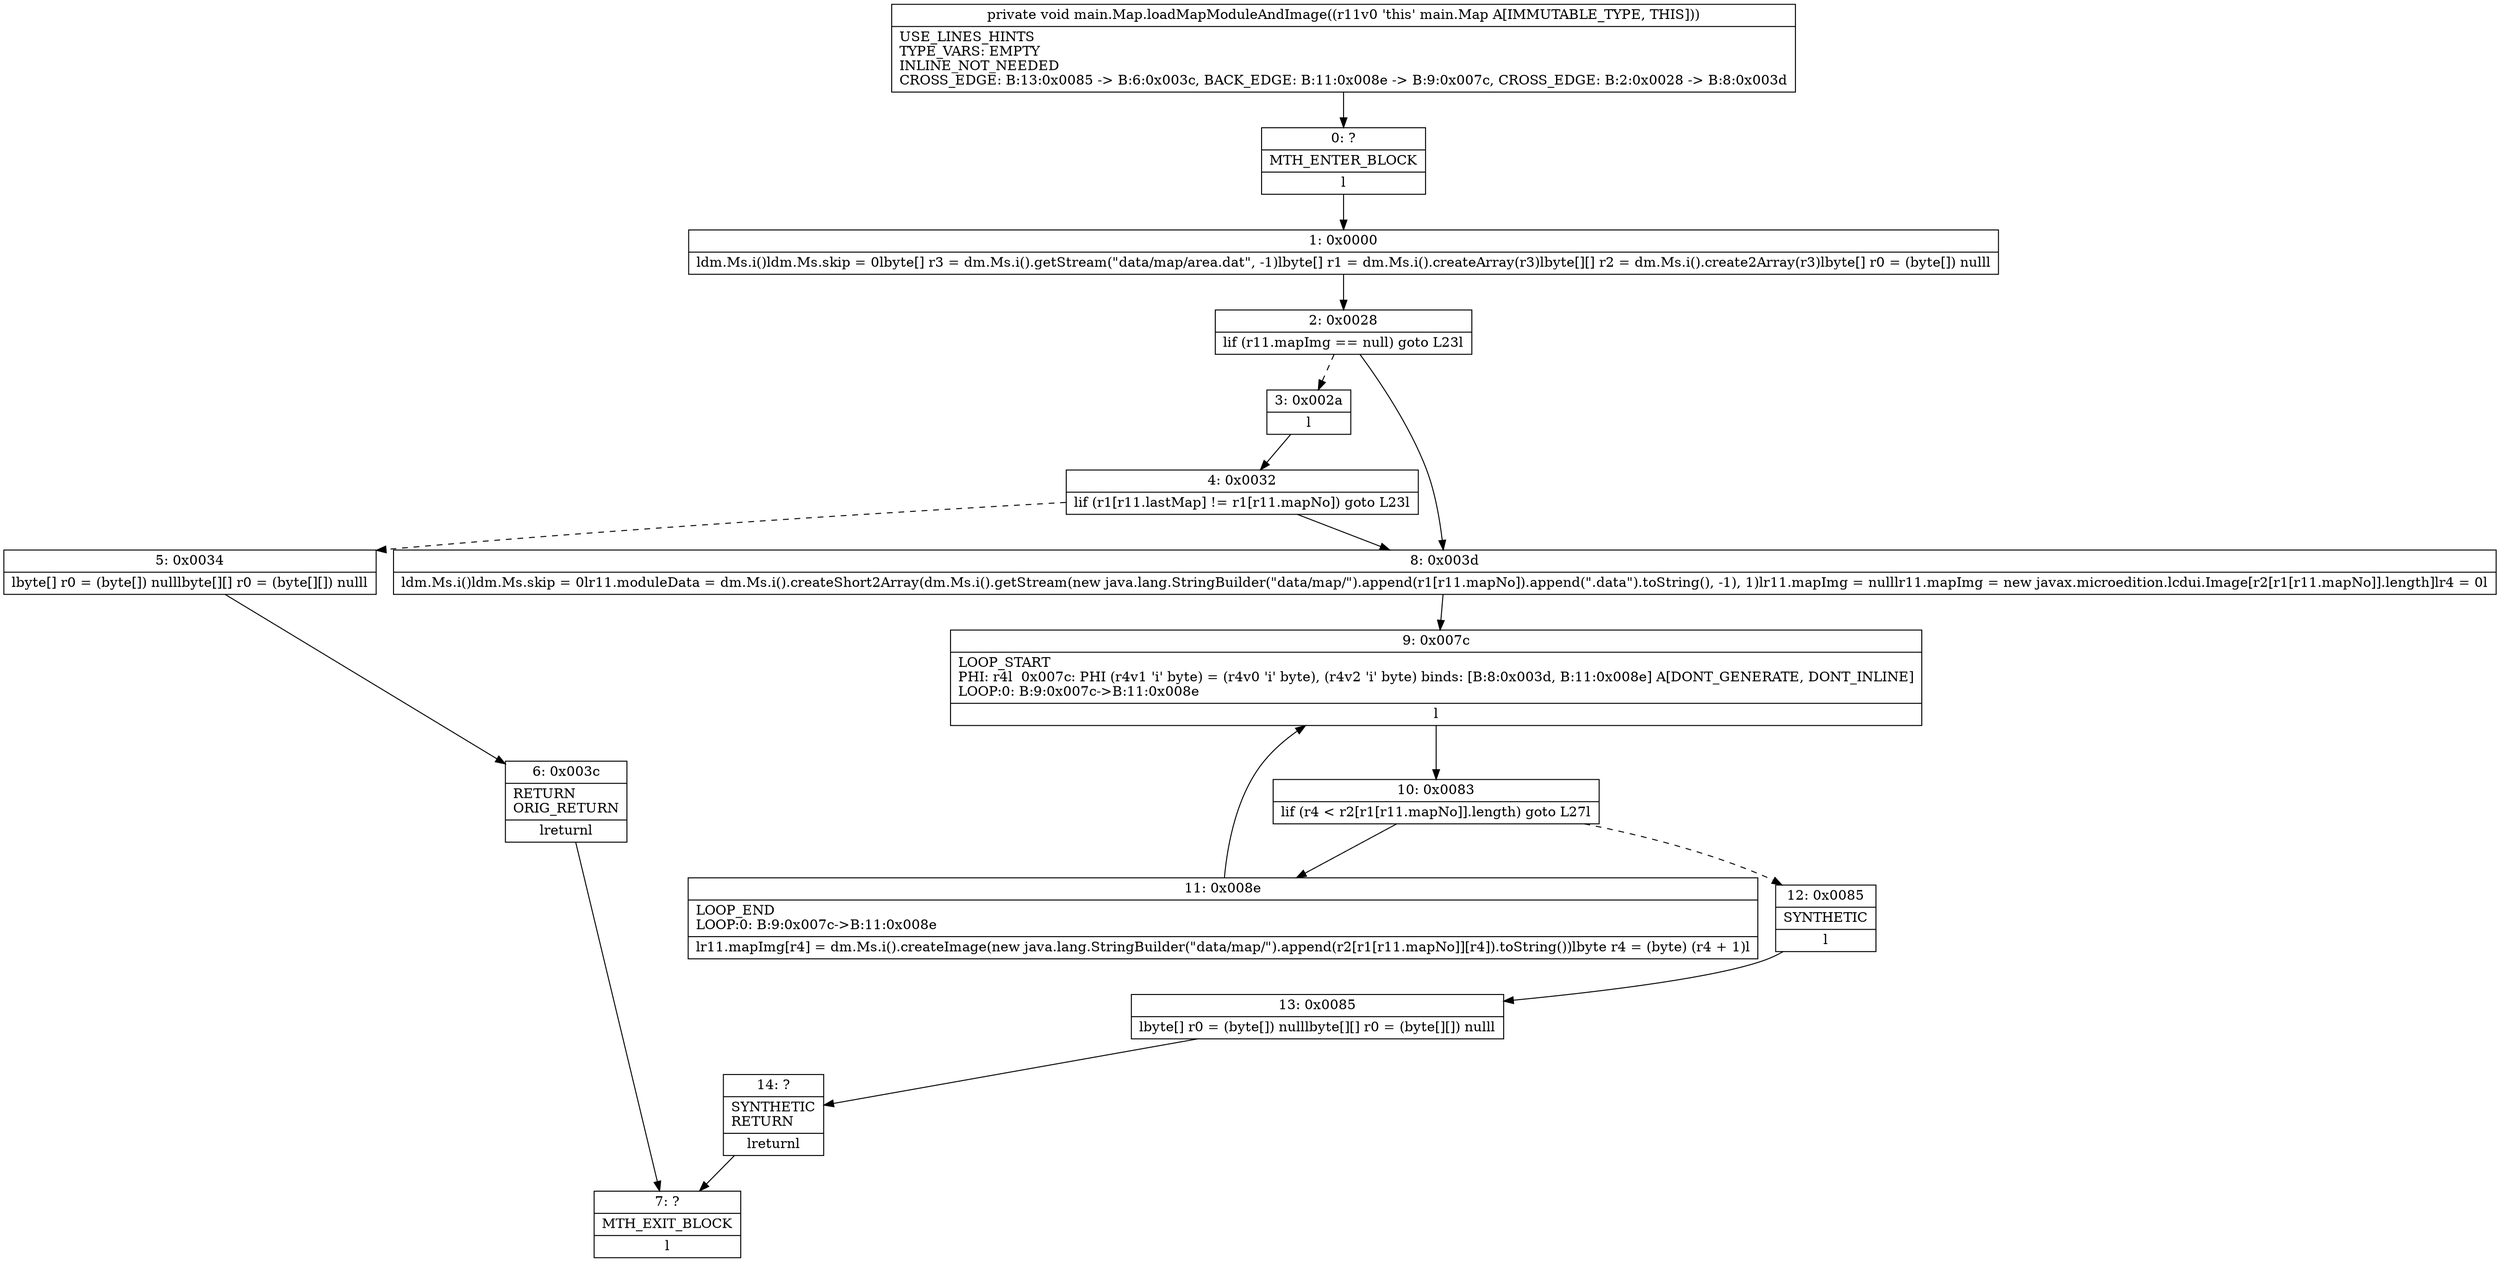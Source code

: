 digraph "CFG formain.Map.loadMapModuleAndImage()V" {
Node_0 [shape=record,label="{0\:\ ?|MTH_ENTER_BLOCK\l|l}"];
Node_1 [shape=record,label="{1\:\ 0x0000|ldm.Ms.i()ldm.Ms.skip = 0lbyte[] r3 = dm.Ms.i().getStream(\"data\/map\/area.dat\", \-1)lbyte[] r1 = dm.Ms.i().createArray(r3)lbyte[][] r2 = dm.Ms.i().create2Array(r3)lbyte[] r0 = (byte[]) nulll}"];
Node_2 [shape=record,label="{2\:\ 0x0028|lif (r11.mapImg == null) goto L23l}"];
Node_3 [shape=record,label="{3\:\ 0x002a|l}"];
Node_4 [shape=record,label="{4\:\ 0x0032|lif (r1[r11.lastMap] != r1[r11.mapNo]) goto L23l}"];
Node_5 [shape=record,label="{5\:\ 0x0034|lbyte[] r0 = (byte[]) nulllbyte[][] r0 = (byte[][]) nulll}"];
Node_6 [shape=record,label="{6\:\ 0x003c|RETURN\lORIG_RETURN\l|lreturnl}"];
Node_7 [shape=record,label="{7\:\ ?|MTH_EXIT_BLOCK\l|l}"];
Node_8 [shape=record,label="{8\:\ 0x003d|ldm.Ms.i()ldm.Ms.skip = 0lr11.moduleData = dm.Ms.i().createShort2Array(dm.Ms.i().getStream(new java.lang.StringBuilder(\"data\/map\/\").append(r1[r11.mapNo]).append(\".data\").toString(), \-1), 1)lr11.mapImg = nulllr11.mapImg = new javax.microedition.lcdui.Image[r2[r1[r11.mapNo]].length]lr4 = 0l}"];
Node_9 [shape=record,label="{9\:\ 0x007c|LOOP_START\lPHI: r4l  0x007c: PHI (r4v1 'i' byte) = (r4v0 'i' byte), (r4v2 'i' byte) binds: [B:8:0x003d, B:11:0x008e] A[DONT_GENERATE, DONT_INLINE]\lLOOP:0: B:9:0x007c\-\>B:11:0x008e\l|l}"];
Node_10 [shape=record,label="{10\:\ 0x0083|lif (r4 \< r2[r1[r11.mapNo]].length) goto L27l}"];
Node_11 [shape=record,label="{11\:\ 0x008e|LOOP_END\lLOOP:0: B:9:0x007c\-\>B:11:0x008e\l|lr11.mapImg[r4] = dm.Ms.i().createImage(new java.lang.StringBuilder(\"data\/map\/\").append(r2[r1[r11.mapNo]][r4]).toString())lbyte r4 = (byte) (r4 + 1)l}"];
Node_12 [shape=record,label="{12\:\ 0x0085|SYNTHETIC\l|l}"];
Node_13 [shape=record,label="{13\:\ 0x0085|lbyte[] r0 = (byte[]) nulllbyte[][] r0 = (byte[][]) nulll}"];
Node_14 [shape=record,label="{14\:\ ?|SYNTHETIC\lRETURN\l|lreturnl}"];
MethodNode[shape=record,label="{private void main.Map.loadMapModuleAndImage((r11v0 'this' main.Map A[IMMUTABLE_TYPE, THIS]))  | USE_LINES_HINTS\lTYPE_VARS: EMPTY\lINLINE_NOT_NEEDED\lCROSS_EDGE: B:13:0x0085 \-\> B:6:0x003c, BACK_EDGE: B:11:0x008e \-\> B:9:0x007c, CROSS_EDGE: B:2:0x0028 \-\> B:8:0x003d\l}"];
MethodNode -> Node_0;
Node_0 -> Node_1;
Node_1 -> Node_2;
Node_2 -> Node_3[style=dashed];
Node_2 -> Node_8;
Node_3 -> Node_4;
Node_4 -> Node_5[style=dashed];
Node_4 -> Node_8;
Node_5 -> Node_6;
Node_6 -> Node_7;
Node_8 -> Node_9;
Node_9 -> Node_10;
Node_10 -> Node_11;
Node_10 -> Node_12[style=dashed];
Node_11 -> Node_9;
Node_12 -> Node_13;
Node_13 -> Node_14;
Node_14 -> Node_7;
}

